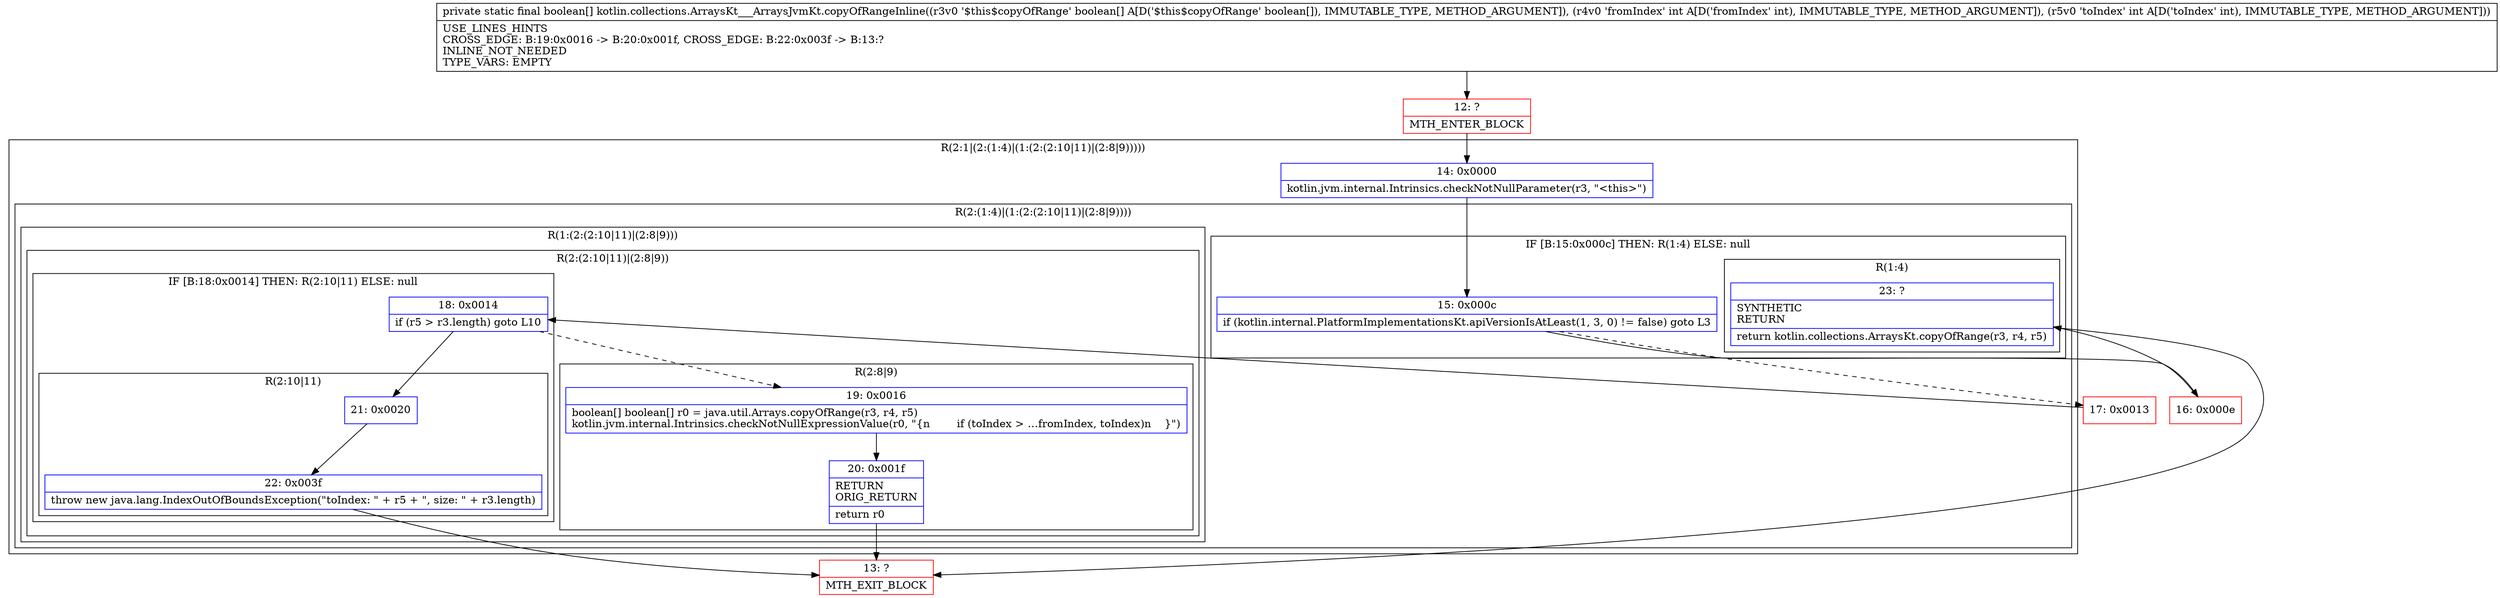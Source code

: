 digraph "CFG forkotlin.collections.ArraysKt___ArraysJvmKt.copyOfRangeInline([ZII)[Z" {
subgraph cluster_Region_672676919 {
label = "R(2:1|(2:(1:4)|(1:(2:(2:10|11)|(2:8|9)))))";
node [shape=record,color=blue];
Node_14 [shape=record,label="{14\:\ 0x0000|kotlin.jvm.internal.Intrinsics.checkNotNullParameter(r3, \"\<this\>\")\l}"];
subgraph cluster_Region_569992527 {
label = "R(2:(1:4)|(1:(2:(2:10|11)|(2:8|9))))";
node [shape=record,color=blue];
subgraph cluster_IfRegion_2146341476 {
label = "IF [B:15:0x000c] THEN: R(1:4) ELSE: null";
node [shape=record,color=blue];
Node_15 [shape=record,label="{15\:\ 0x000c|if (kotlin.internal.PlatformImplementationsKt.apiVersionIsAtLeast(1, 3, 0) != false) goto L3\l}"];
subgraph cluster_Region_1647640594 {
label = "R(1:4)";
node [shape=record,color=blue];
Node_23 [shape=record,label="{23\:\ ?|SYNTHETIC\lRETURN\l|return kotlin.collections.ArraysKt.copyOfRange(r3, r4, r5)\l}"];
}
}
subgraph cluster_Region_195387879 {
label = "R(1:(2:(2:10|11)|(2:8|9)))";
node [shape=record,color=blue];
subgraph cluster_Region_1629273793 {
label = "R(2:(2:10|11)|(2:8|9))";
node [shape=record,color=blue];
subgraph cluster_IfRegion_1785359668 {
label = "IF [B:18:0x0014] THEN: R(2:10|11) ELSE: null";
node [shape=record,color=blue];
Node_18 [shape=record,label="{18\:\ 0x0014|if (r5 \> r3.length) goto L10\l}"];
subgraph cluster_Region_538301947 {
label = "R(2:10|11)";
node [shape=record,color=blue];
Node_21 [shape=record,label="{21\:\ 0x0020}"];
Node_22 [shape=record,label="{22\:\ 0x003f|throw new java.lang.IndexOutOfBoundsException(\"toIndex: \" + r5 + \", size: \" + r3.length)\l}"];
}
}
subgraph cluster_Region_1890091487 {
label = "R(2:8|9)";
node [shape=record,color=blue];
Node_19 [shape=record,label="{19\:\ 0x0016|boolean[] boolean[] r0 = java.util.Arrays.copyOfRange(r3, r4, r5)\lkotlin.jvm.internal.Intrinsics.checkNotNullExpressionValue(r0, \"\{n        if (toIndex \> …fromIndex, toIndex)n    \}\")\l}"];
Node_20 [shape=record,label="{20\:\ 0x001f|RETURN\lORIG_RETURN\l|return r0\l}"];
}
}
}
}
}
Node_12 [shape=record,color=red,label="{12\:\ ?|MTH_ENTER_BLOCK\l}"];
Node_16 [shape=record,color=red,label="{16\:\ 0x000e}"];
Node_13 [shape=record,color=red,label="{13\:\ ?|MTH_EXIT_BLOCK\l}"];
Node_17 [shape=record,color=red,label="{17\:\ 0x0013}"];
MethodNode[shape=record,label="{private static final boolean[] kotlin.collections.ArraysKt___ArraysJvmKt.copyOfRangeInline((r3v0 '$this$copyOfRange' boolean[] A[D('$this$copyOfRange' boolean[]), IMMUTABLE_TYPE, METHOD_ARGUMENT]), (r4v0 'fromIndex' int A[D('fromIndex' int), IMMUTABLE_TYPE, METHOD_ARGUMENT]), (r5v0 'toIndex' int A[D('toIndex' int), IMMUTABLE_TYPE, METHOD_ARGUMENT]))  | USE_LINES_HINTS\lCROSS_EDGE: B:19:0x0016 \-\> B:20:0x001f, CROSS_EDGE: B:22:0x003f \-\> B:13:?\lINLINE_NOT_NEEDED\lTYPE_VARS: EMPTY\l}"];
MethodNode -> Node_12;Node_14 -> Node_15;
Node_15 -> Node_16;
Node_15 -> Node_17[style=dashed];
Node_23 -> Node_13;
Node_18 -> Node_19[style=dashed];
Node_18 -> Node_21;
Node_21 -> Node_22;
Node_22 -> Node_13;
Node_19 -> Node_20;
Node_20 -> Node_13;
Node_12 -> Node_14;
Node_16 -> Node_23;
Node_17 -> Node_18;
}

